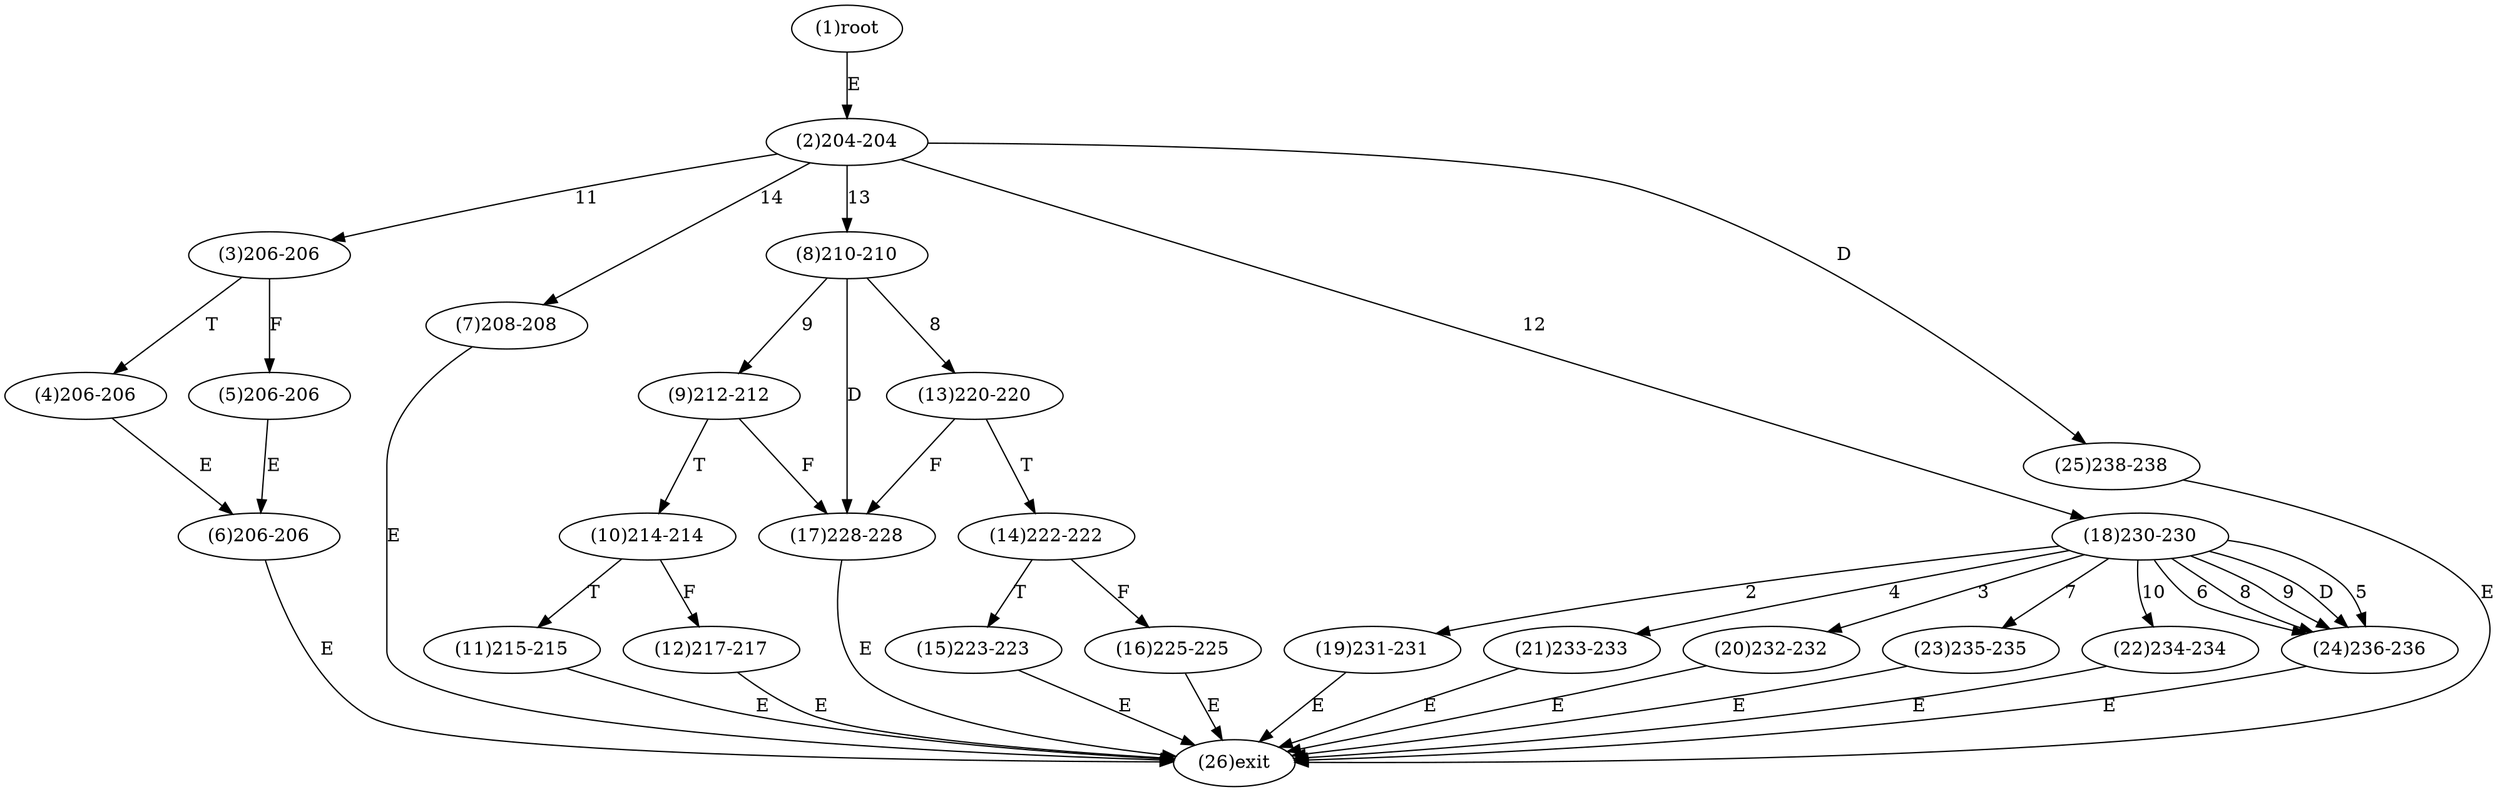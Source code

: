 digraph "" { 
1[ label="(1)root"];
2[ label="(2)204-204"];
3[ label="(3)206-206"];
4[ label="(4)206-206"];
5[ label="(5)206-206"];
6[ label="(6)206-206"];
7[ label="(7)208-208"];
8[ label="(8)210-210"];
9[ label="(9)212-212"];
10[ label="(10)214-214"];
11[ label="(11)215-215"];
12[ label="(12)217-217"];
13[ label="(13)220-220"];
14[ label="(14)222-222"];
15[ label="(15)223-223"];
17[ label="(17)228-228"];
16[ label="(16)225-225"];
19[ label="(19)231-231"];
18[ label="(18)230-230"];
21[ label="(21)233-233"];
20[ label="(20)232-232"];
23[ label="(23)235-235"];
22[ label="(22)234-234"];
25[ label="(25)238-238"];
24[ label="(24)236-236"];
26[ label="(26)exit"];
1->2[ label="E"];
2->3[ label="11"];
2->18[ label="12"];
2->8[ label="13"];
2->7[ label="14"];
2->25[ label="D"];
3->5[ label="F"];
3->4[ label="T"];
4->6[ label="E"];
5->6[ label="E"];
6->26[ label="E"];
7->26[ label="E"];
8->13[ label="8"];
8->9[ label="9"];
8->17[ label="D"];
9->17[ label="F"];
9->10[ label="T"];
10->12[ label="F"];
10->11[ label="T"];
11->26[ label="E"];
12->26[ label="E"];
13->17[ label="F"];
13->14[ label="T"];
14->16[ label="F"];
14->15[ label="T"];
15->26[ label="E"];
16->26[ label="E"];
17->26[ label="E"];
18->19[ label="2"];
18->20[ label="3"];
18->21[ label="4"];
18->24[ label="5"];
18->24[ label="6"];
18->23[ label="7"];
18->24[ label="8"];
18->24[ label="9"];
18->22[ label="10"];
18->24[ label="D"];
19->26[ label="E"];
20->26[ label="E"];
21->26[ label="E"];
22->26[ label="E"];
23->26[ label="E"];
24->26[ label="E"];
25->26[ label="E"];
}